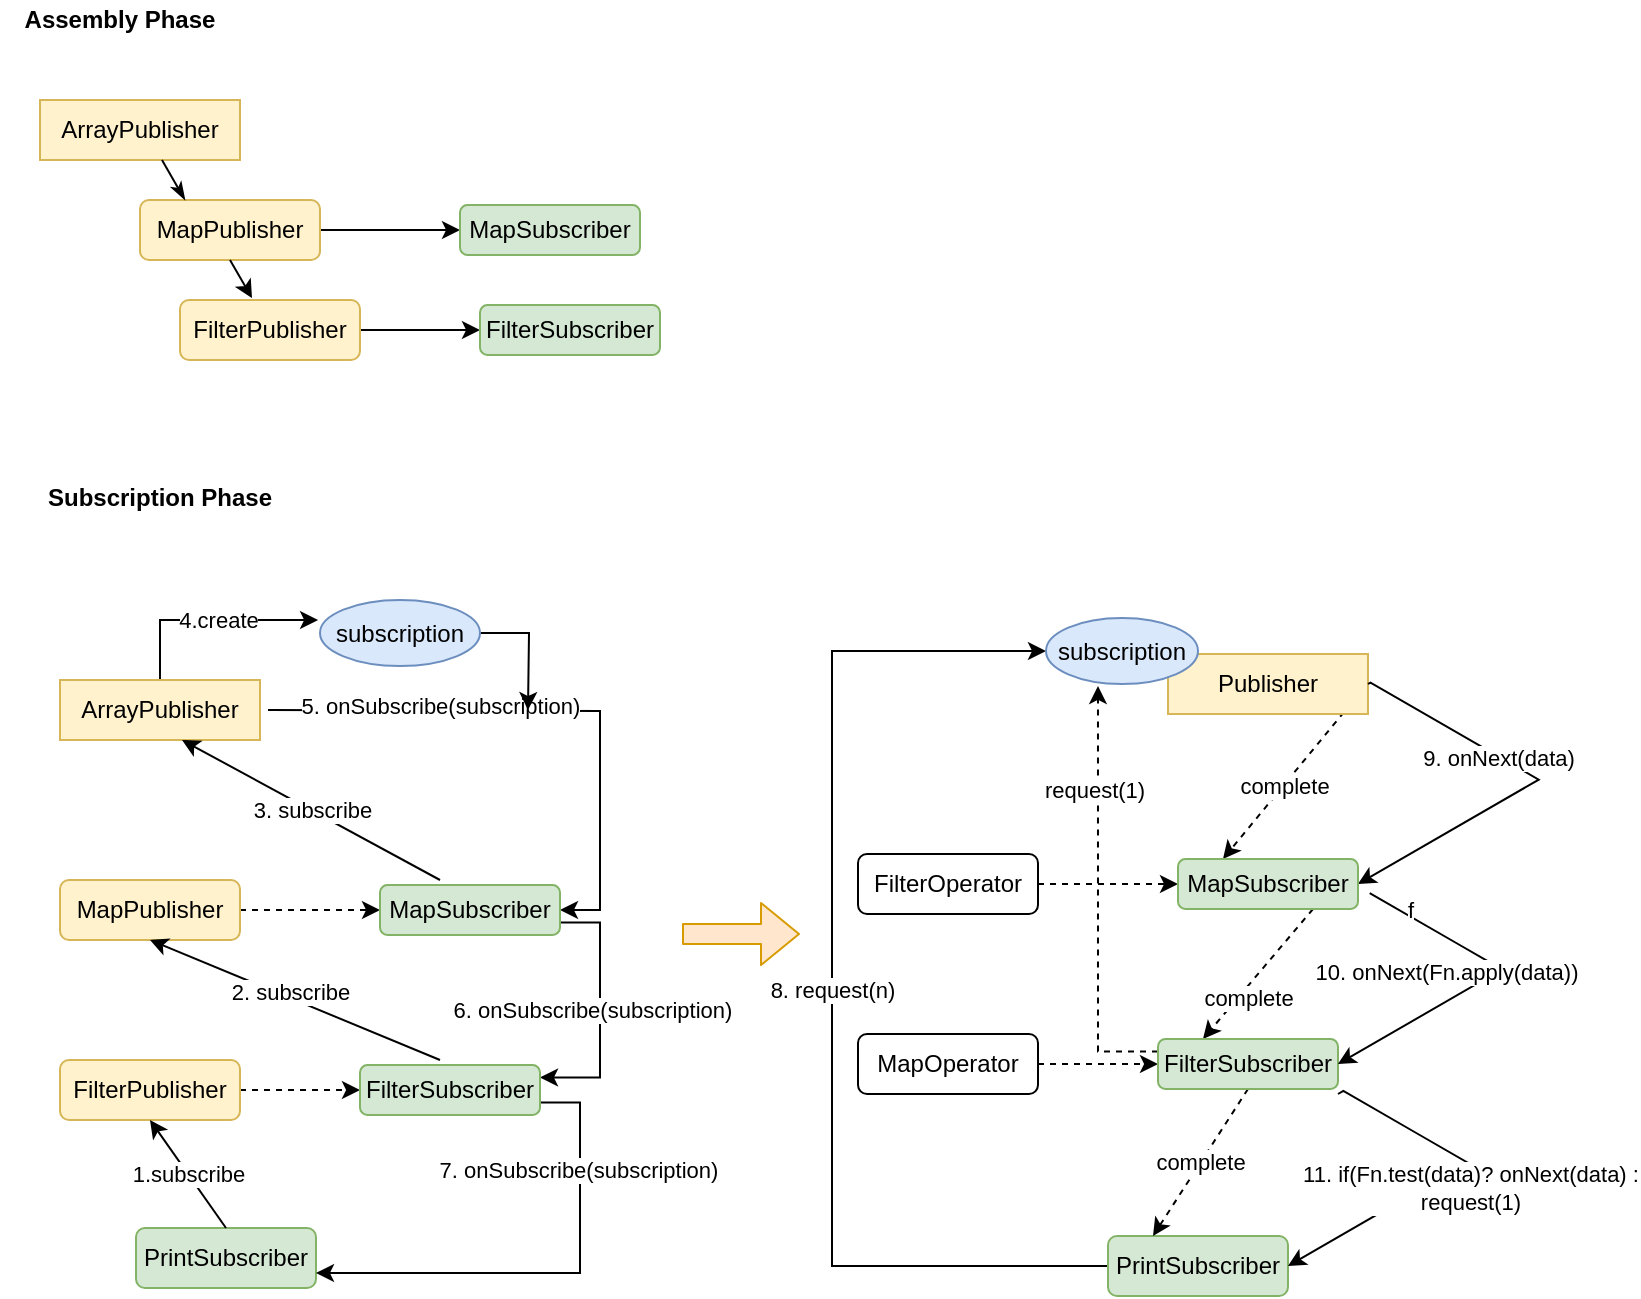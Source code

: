 <mxfile version="14.6.6" type="github">
  <diagram id="O7KetpVZyuUBMnmNfwvH" name="Page-1">
    <mxGraphModel dx="1426" dy="746" grid="0" gridSize="10" guides="1" tooltips="1" connect="1" arrows="1" fold="1" page="1" pageScale="1" pageWidth="850" pageHeight="1100" math="0" shadow="0">
      <root>
        <mxCell id="0" />
        <mxCell id="1" parent="0" />
        <mxCell id="1N5NkTNhpNjL_de0lVoe-1" value="ArrayPublisher" style="rounded=0;whiteSpace=wrap;html=1;fillColor=#fff2cc;strokeColor=#d6b656;" parent="1" vertex="1">
          <mxGeometry x="50" y="80" width="100" height="30" as="geometry" />
        </mxCell>
        <mxCell id="1N5NkTNhpNjL_de0lVoe-12" value="" style="edgeStyle=orthogonalEdgeStyle;rounded=0;orthogonalLoop=1;jettySize=auto;html=1;startArrow=none;startFill=0;endArrow=classic;endFill=1;" parent="1" source="1N5NkTNhpNjL_de0lVoe-2" target="1N5NkTNhpNjL_de0lVoe-11" edge="1">
          <mxGeometry relative="1" as="geometry" />
        </mxCell>
        <mxCell id="1N5NkTNhpNjL_de0lVoe-2" value="MapPublisher" style="rounded=1;whiteSpace=wrap;html=1;fillColor=#fff2cc;strokeColor=#d6b656;" parent="1" vertex="1">
          <mxGeometry x="100" y="130" width="90" height="30" as="geometry" />
        </mxCell>
        <mxCell id="1N5NkTNhpNjL_de0lVoe-16" value="" style="edgeStyle=orthogonalEdgeStyle;rounded=0;orthogonalLoop=1;jettySize=auto;html=1;startArrow=none;startFill=0;endArrow=classic;endFill=1;" parent="1" source="1N5NkTNhpNjL_de0lVoe-3" target="1N5NkTNhpNjL_de0lVoe-15" edge="1">
          <mxGeometry relative="1" as="geometry" />
        </mxCell>
        <mxCell id="1N5NkTNhpNjL_de0lVoe-3" value="FilterPublisher" style="rounded=1;whiteSpace=wrap;html=1;fillColor=#fff2cc;strokeColor=#d6b656;" parent="1" vertex="1">
          <mxGeometry x="120" y="180" width="90" height="30" as="geometry" />
        </mxCell>
        <mxCell id="1N5NkTNhpNjL_de0lVoe-5" value="" style="endArrow=classicThin;html=1;exitX=0.61;exitY=1;exitDx=0;exitDy=0;exitPerimeter=0;entryX=0.25;entryY=0;entryDx=0;entryDy=0;startArrow=none;startFill=0;endFill=1;" parent="1" source="1N5NkTNhpNjL_de0lVoe-1" target="1N5NkTNhpNjL_de0lVoe-2" edge="1">
          <mxGeometry width="50" height="50" relative="1" as="geometry">
            <mxPoint x="350" y="470" as="sourcePoint" />
            <mxPoint x="400" y="420" as="targetPoint" />
          </mxGeometry>
        </mxCell>
        <mxCell id="1N5NkTNhpNjL_de0lVoe-6" value="" style="endArrow=classic;html=1;exitX=0.5;exitY=1;exitDx=0;exitDy=0;entryX=0.4;entryY=-0.033;entryDx=0;entryDy=0;entryPerimeter=0;startArrow=none;startFill=0;endFill=1;" parent="1" source="1N5NkTNhpNjL_de0lVoe-2" target="1N5NkTNhpNjL_de0lVoe-3" edge="1">
          <mxGeometry width="50" height="50" relative="1" as="geometry">
            <mxPoint x="121" y="130" as="sourcePoint" />
            <mxPoint x="132.5" y="150" as="targetPoint" />
          </mxGeometry>
        </mxCell>
        <mxCell id="1N5NkTNhpNjL_de0lVoe-10" value="&lt;b&gt;Assembly Phase&lt;/b&gt;" style="text;html=1;strokeColor=none;fillColor=none;align=center;verticalAlign=middle;whiteSpace=wrap;rounded=0;" parent="1" vertex="1">
          <mxGeometry x="30" y="30" width="120" height="20" as="geometry" />
        </mxCell>
        <mxCell id="1N5NkTNhpNjL_de0lVoe-11" value="MapSubscriber" style="whiteSpace=wrap;html=1;rounded=1;fillColor=#d5e8d4;strokeColor=#82b366;" parent="1" vertex="1">
          <mxGeometry x="260" y="132.5" width="90" height="25" as="geometry" />
        </mxCell>
        <mxCell id="1N5NkTNhpNjL_de0lVoe-15" value="FilterSubscriber" style="whiteSpace=wrap;html=1;rounded=1;fillColor=#d5e8d4;strokeColor=#82b366;" parent="1" vertex="1">
          <mxGeometry x="270" y="182.5" width="90" height="25" as="geometry" />
        </mxCell>
        <mxCell id="9osMWXwz5_A65j6kG7-z-3" style="edgeStyle=orthogonalEdgeStyle;rounded=0;orthogonalLoop=1;jettySize=auto;html=1;entryX=1;entryY=0.5;entryDx=0;entryDy=0;" edge="1" parent="1" target="1N5NkTNhpNjL_de0lVoe-27">
          <mxGeometry relative="1" as="geometry">
            <mxPoint x="164" y="385" as="sourcePoint" />
            <mxPoint x="274" y="464" as="targetPoint" />
          </mxGeometry>
        </mxCell>
        <mxCell id="9osMWXwz5_A65j6kG7-z-7" value="5. onSubscribe(subscription)" style="edgeLabel;html=1;align=center;verticalAlign=middle;resizable=0;points=[];" vertex="1" connectable="0" parent="9osMWXwz5_A65j6kG7-z-3">
          <mxGeometry x="-0.608" y="2" relative="1" as="geometry">
            <mxPoint x="30" as="offset" />
          </mxGeometry>
        </mxCell>
        <mxCell id="9osMWXwz5_A65j6kG7-z-11" style="edgeStyle=orthogonalEdgeStyle;rounded=0;orthogonalLoop=1;jettySize=auto;html=1;exitX=0.5;exitY=0;exitDx=0;exitDy=0;entryX=-0.012;entryY=0.303;entryDx=0;entryDy=0;entryPerimeter=0;" edge="1" parent="1" source="1N5NkTNhpNjL_de0lVoe-17" target="9osMWXwz5_A65j6kG7-z-10">
          <mxGeometry relative="1" as="geometry" />
        </mxCell>
        <mxCell id="9osMWXwz5_A65j6kG7-z-12" value="4.create" style="edgeLabel;html=1;align=center;verticalAlign=middle;resizable=0;points=[];" vertex="1" connectable="0" parent="9osMWXwz5_A65j6kG7-z-11">
          <mxGeometry x="0.082" relative="1" as="geometry">
            <mxPoint as="offset" />
          </mxGeometry>
        </mxCell>
        <mxCell id="1N5NkTNhpNjL_de0lVoe-17" value="ArrayPublisher" style="rounded=0;whiteSpace=wrap;html=1;fillColor=#fff2cc;strokeColor=#d6b656;" parent="1" vertex="1">
          <mxGeometry x="60" y="370" width="100" height="30" as="geometry" />
        </mxCell>
        <mxCell id="1N5NkTNhpNjL_de0lVoe-18" value="" style="edgeStyle=orthogonalEdgeStyle;rounded=0;orthogonalLoop=1;jettySize=auto;html=1;startArrow=none;startFill=0;endArrow=classic;endFill=1;dashed=1;" parent="1" source="1N5NkTNhpNjL_de0lVoe-19" target="1N5NkTNhpNjL_de0lVoe-27" edge="1">
          <mxGeometry relative="1" as="geometry" />
        </mxCell>
        <mxCell id="1N5NkTNhpNjL_de0lVoe-19" value="MapPublisher" style="rounded=1;whiteSpace=wrap;html=1;fillColor=#fff2cc;strokeColor=#d6b656;" parent="1" vertex="1">
          <mxGeometry x="60" y="470" width="90" height="30" as="geometry" />
        </mxCell>
        <mxCell id="1N5NkTNhpNjL_de0lVoe-20" value="" style="edgeStyle=orthogonalEdgeStyle;rounded=0;orthogonalLoop=1;jettySize=auto;html=1;startArrow=none;startFill=0;endArrow=classic;endFill=1;dashed=1;" parent="1" source="1N5NkTNhpNjL_de0lVoe-21" target="1N5NkTNhpNjL_de0lVoe-28" edge="1">
          <mxGeometry relative="1" as="geometry" />
        </mxCell>
        <mxCell id="1N5NkTNhpNjL_de0lVoe-21" value="FilterPublisher" style="rounded=1;whiteSpace=wrap;html=1;fillColor=#fff2cc;strokeColor=#d6b656;" parent="1" vertex="1">
          <mxGeometry x="60" y="560" width="90" height="30" as="geometry" />
        </mxCell>
        <mxCell id="1N5NkTNhpNjL_de0lVoe-22" value="PrintSubscriber" style="rounded=1;whiteSpace=wrap;html=1;fillColor=#d5e8d4;strokeColor=#82b366;" parent="1" vertex="1">
          <mxGeometry x="98" y="644" width="90" height="30" as="geometry" />
        </mxCell>
        <mxCell id="1N5NkTNhpNjL_de0lVoe-23" value="3. subscribe" style="endArrow=none;html=1;exitX=0.61;exitY=1;exitDx=0;exitDy=0;exitPerimeter=0;startArrow=classic;startFill=1;endFill=0;" parent="1" source="1N5NkTNhpNjL_de0lVoe-17" edge="1">
          <mxGeometry width="50" height="50" relative="1" as="geometry">
            <mxPoint x="360" y="760" as="sourcePoint" />
            <mxPoint x="250" y="470" as="targetPoint" />
          </mxGeometry>
        </mxCell>
        <mxCell id="1N5NkTNhpNjL_de0lVoe-24" value="" style="endArrow=none;html=1;exitX=0.5;exitY=1;exitDx=0;exitDy=0;startArrow=classic;startFill=1;endFill=0;" parent="1" source="1N5NkTNhpNjL_de0lVoe-19" edge="1">
          <mxGeometry width="50" height="50" relative="1" as="geometry">
            <mxPoint x="51" y="430" as="sourcePoint" />
            <mxPoint x="250" y="560" as="targetPoint" />
          </mxGeometry>
        </mxCell>
        <mxCell id="9osMWXwz5_A65j6kG7-z-2" value="2. subscribe" style="edgeLabel;html=1;align=center;verticalAlign=middle;resizable=0;points=[];" vertex="1" connectable="0" parent="1N5NkTNhpNjL_de0lVoe-24">
          <mxGeometry x="-0.049" y="3" relative="1" as="geometry">
            <mxPoint as="offset" />
          </mxGeometry>
        </mxCell>
        <mxCell id="1N5NkTNhpNjL_de0lVoe-25" value="1.subscribe" style="endArrow=none;html=1;exitX=0.5;exitY=1;exitDx=0;exitDy=0;entryX=0.5;entryY=0;entryDx=0;entryDy=0;endFill=0;startArrow=classic;startFill=1;" parent="1" source="1N5NkTNhpNjL_de0lVoe-21" target="1N5NkTNhpNjL_de0lVoe-22" edge="1">
          <mxGeometry width="50" height="50" relative="1" as="geometry">
            <mxPoint x="85" y="522" as="sourcePoint" />
            <mxPoint x="96" y="541.01" as="targetPoint" />
          </mxGeometry>
        </mxCell>
        <mxCell id="1N5NkTNhpNjL_de0lVoe-26" value="Subscription Phase" style="text;html=1;strokeColor=none;fillColor=none;align=center;verticalAlign=middle;whiteSpace=wrap;rounded=0;fontStyle=1" parent="1" vertex="1">
          <mxGeometry x="50" y="269" width="120" height="20" as="geometry" />
        </mxCell>
        <mxCell id="9osMWXwz5_A65j6kG7-z-5" style="edgeStyle=orthogonalEdgeStyle;rounded=0;orthogonalLoop=1;jettySize=auto;html=1;exitX=1;exitY=0.75;exitDx=0;exitDy=0;entryX=1;entryY=0.25;entryDx=0;entryDy=0;" edge="1" parent="1" source="1N5NkTNhpNjL_de0lVoe-27" target="1N5NkTNhpNjL_de0lVoe-28">
          <mxGeometry relative="1" as="geometry" />
        </mxCell>
        <mxCell id="9osMWXwz5_A65j6kG7-z-8" value="6. onSubscribe(subscription)" style="edgeLabel;html=1;align=center;verticalAlign=middle;resizable=0;points=[];" vertex="1" connectable="0" parent="9osMWXwz5_A65j6kG7-z-5">
          <mxGeometry x="-0.001" y="-4" relative="1" as="geometry">
            <mxPoint as="offset" />
          </mxGeometry>
        </mxCell>
        <mxCell id="1N5NkTNhpNjL_de0lVoe-27" value="MapSubscriber" style="whiteSpace=wrap;html=1;rounded=1;fillColor=#d5e8d4;strokeColor=#82b366;" parent="1" vertex="1">
          <mxGeometry x="220" y="472.5" width="90" height="25" as="geometry" />
        </mxCell>
        <mxCell id="9osMWXwz5_A65j6kG7-z-6" style="edgeStyle=orthogonalEdgeStyle;rounded=0;orthogonalLoop=1;jettySize=auto;html=1;exitX=1;exitY=0.75;exitDx=0;exitDy=0;entryX=1;entryY=0.75;entryDx=0;entryDy=0;" edge="1" parent="1" source="1N5NkTNhpNjL_de0lVoe-28" target="1N5NkTNhpNjL_de0lVoe-22">
          <mxGeometry relative="1" as="geometry" />
        </mxCell>
        <mxCell id="9osMWXwz5_A65j6kG7-z-9" value="7. onSubscribe(subscription)" style="edgeLabel;html=1;align=center;verticalAlign=middle;resizable=0;points=[];" vertex="1" connectable="0" parent="9osMWXwz5_A65j6kG7-z-6">
          <mxGeometry x="-0.553" y="-1" relative="1" as="geometry">
            <mxPoint as="offset" />
          </mxGeometry>
        </mxCell>
        <mxCell id="1N5NkTNhpNjL_de0lVoe-28" value="FilterSubscriber" style="whiteSpace=wrap;html=1;rounded=1;fillColor=#d5e8d4;strokeColor=#82b366;" parent="1" vertex="1">
          <mxGeometry x="210" y="562.5" width="90" height="25" as="geometry" />
        </mxCell>
        <mxCell id="9osMWXwz5_A65j6kG7-z-20" value="complete" style="rounded=0;orthogonalLoop=1;jettySize=auto;html=1;exitX=0.88;exitY=0.967;exitDx=0;exitDy=0;dashed=1;exitPerimeter=0;entryX=0.25;entryY=0;entryDx=0;entryDy=0;" edge="1" parent="1" source="1N5NkTNhpNjL_de0lVoe-64" target="1N5NkTNhpNjL_de0lVoe-73">
          <mxGeometry relative="1" as="geometry" />
        </mxCell>
        <mxCell id="1N5NkTNhpNjL_de0lVoe-64" value="Publisher" style="rounded=0;whiteSpace=wrap;html=1;fillColor=#fff2cc;strokeColor=#d6b656;" parent="1" vertex="1">
          <mxGeometry x="614" y="357" width="100" height="30" as="geometry" />
        </mxCell>
        <mxCell id="1N5NkTNhpNjL_de0lVoe-65" value="" style="edgeStyle=orthogonalEdgeStyle;rounded=0;orthogonalLoop=1;jettySize=auto;html=1;startArrow=none;startFill=0;endArrow=classic;endFill=1;dashed=1;" parent="1" source="1N5NkTNhpNjL_de0lVoe-66" target="1N5NkTNhpNjL_de0lVoe-73" edge="1">
          <mxGeometry relative="1" as="geometry" />
        </mxCell>
        <mxCell id="1N5NkTNhpNjL_de0lVoe-66" value="FilterOperator" style="rounded=1;whiteSpace=wrap;html=1;" parent="1" vertex="1">
          <mxGeometry x="459" y="457" width="90" height="30" as="geometry" />
        </mxCell>
        <mxCell id="1N5NkTNhpNjL_de0lVoe-67" value="" style="edgeStyle=orthogonalEdgeStyle;rounded=0;orthogonalLoop=1;jettySize=auto;html=1;startArrow=none;startFill=0;endArrow=classic;endFill=1;dashed=1;" parent="1" source="1N5NkTNhpNjL_de0lVoe-68" target="1N5NkTNhpNjL_de0lVoe-74" edge="1">
          <mxGeometry relative="1" as="geometry" />
        </mxCell>
        <mxCell id="1N5NkTNhpNjL_de0lVoe-68" value="MapOperator" style="rounded=1;whiteSpace=wrap;html=1;" parent="1" vertex="1">
          <mxGeometry x="459" y="547" width="90" height="30" as="geometry" />
        </mxCell>
        <mxCell id="9osMWXwz5_A65j6kG7-z-15" value="8. request(n)" style="edgeStyle=orthogonalEdgeStyle;rounded=0;orthogonalLoop=1;jettySize=auto;html=1;exitX=0;exitY=0.5;exitDx=0;exitDy=0;entryX=0;entryY=0.5;entryDx=0;entryDy=0;" edge="1" parent="1" source="1N5NkTNhpNjL_de0lVoe-69" target="9osMWXwz5_A65j6kG7-z-14">
          <mxGeometry relative="1" as="geometry">
            <Array as="points">
              <mxPoint x="446" y="663" />
              <mxPoint x="446" y="356" />
            </Array>
          </mxGeometry>
        </mxCell>
        <mxCell id="1N5NkTNhpNjL_de0lVoe-69" value="PrintSubscriber" style="rounded=1;whiteSpace=wrap;html=1;fillColor=#d5e8d4;strokeColor=#82b366;" parent="1" vertex="1">
          <mxGeometry x="584" y="648" width="90" height="30" as="geometry" />
        </mxCell>
        <mxCell id="1N5NkTNhpNjL_de0lVoe-82" value="9. onNext(data)" style="edgeStyle=isometricEdgeStyle;rounded=0;orthogonalLoop=1;jettySize=auto;html=1;exitX=1;exitY=0.5;exitDx=0;exitDy=0;entryX=1;entryY=0.5;entryDx=0;entryDy=0;startArrow=classic;startFill=1;endArrow=none;endFill=0;" parent="1" source="1N5NkTNhpNjL_de0lVoe-73" target="1N5NkTNhpNjL_de0lVoe-64" edge="1">
          <mxGeometry x="0.255" relative="1" as="geometry">
            <Array as="points">
              <mxPoint x="791" y="415" />
              <mxPoint x="759" y="397" />
            </Array>
            <mxPoint y="1" as="offset" />
          </mxGeometry>
        </mxCell>
        <mxCell id="9osMWXwz5_A65j6kG7-z-21" value="complete" style="rounded=0;orthogonalLoop=1;jettySize=auto;html=1;exitX=0.75;exitY=1;exitDx=0;exitDy=0;entryX=0.25;entryY=0;entryDx=0;entryDy=0;dashed=1;" edge="1" parent="1" source="1N5NkTNhpNjL_de0lVoe-73" target="1N5NkTNhpNjL_de0lVoe-74">
          <mxGeometry x="0.291" y="4" relative="1" as="geometry">
            <mxPoint as="offset" />
          </mxGeometry>
        </mxCell>
        <mxCell id="1N5NkTNhpNjL_de0lVoe-73" value="MapSubscriber" style="whiteSpace=wrap;html=1;rounded=1;fillColor=#d5e8d4;strokeColor=#82b366;" parent="1" vertex="1">
          <mxGeometry x="619" y="459.5" width="90" height="25" as="geometry" />
        </mxCell>
        <mxCell id="9osMWXwz5_A65j6kG7-z-18" style="edgeStyle=orthogonalEdgeStyle;rounded=0;orthogonalLoop=1;jettySize=auto;html=1;exitX=0;exitY=0.25;exitDx=0;exitDy=0;entryX=0.342;entryY=1.03;entryDx=0;entryDy=0;entryPerimeter=0;dashed=1;" edge="1" parent="1" source="1N5NkTNhpNjL_de0lVoe-74" target="9osMWXwz5_A65j6kG7-z-14">
          <mxGeometry relative="1" as="geometry" />
        </mxCell>
        <mxCell id="9osMWXwz5_A65j6kG7-z-19" value="request(1)" style="edgeLabel;html=1;align=center;verticalAlign=middle;resizable=0;points=[];" vertex="1" connectable="0" parent="9osMWXwz5_A65j6kG7-z-18">
          <mxGeometry x="0.511" y="2" relative="1" as="geometry">
            <mxPoint as="offset" />
          </mxGeometry>
        </mxCell>
        <mxCell id="9osMWXwz5_A65j6kG7-z-22" value="complete" style="rounded=0;orthogonalLoop=1;jettySize=auto;html=1;exitX=0.5;exitY=1;exitDx=0;exitDy=0;entryX=0.25;entryY=0;entryDx=0;entryDy=0;dashed=1;" edge="1" parent="1" source="1N5NkTNhpNjL_de0lVoe-74" target="1N5NkTNhpNjL_de0lVoe-69">
          <mxGeometry relative="1" as="geometry" />
        </mxCell>
        <mxCell id="1N5NkTNhpNjL_de0lVoe-74" value="FilterSubscriber" style="whiteSpace=wrap;html=1;rounded=1;fillColor=#d5e8d4;strokeColor=#82b366;" parent="1" vertex="1">
          <mxGeometry x="609" y="549.5" width="90" height="25" as="geometry" />
        </mxCell>
        <mxCell id="1N5NkTNhpNjL_de0lVoe-75" value="" style="shape=flexArrow;endArrow=classic;html=1;fillColor=#ffe6cc;strokeColor=#d79b00;" parent="1" edge="1">
          <mxGeometry width="50" height="50" relative="1" as="geometry">
            <mxPoint x="371" y="497" as="sourcePoint" />
            <mxPoint x="430" y="497" as="targetPoint" />
          </mxGeometry>
        </mxCell>
        <mxCell id="1N5NkTNhpNjL_de0lVoe-83" value="10. onNext(Fn.apply(data))" style="edgeStyle=isometricEdgeStyle;rounded=0;orthogonalLoop=1;jettySize=auto;html=1;exitX=1;exitY=0.5;exitDx=0;exitDy=0;entryX=1;entryY=0.5;entryDx=0;entryDy=0;startArrow=classic;startFill=1;endArrow=none;endFill=0;" parent="1" source="1N5NkTNhpNjL_de0lVoe-74" edge="1">
          <mxGeometry x="-0.189" y="13" relative="1" as="geometry">
            <mxPoint x="709" y="577" as="sourcePoint" />
            <mxPoint x="714" y="477" as="targetPoint" />
            <Array as="points">
              <mxPoint x="759" y="502" />
            </Array>
            <mxPoint as="offset" />
          </mxGeometry>
        </mxCell>
        <mxCell id="9osMWXwz5_A65j6kG7-z-17" value="f" style="edgeLabel;html=1;align=center;verticalAlign=middle;resizable=0;points=[];" vertex="1" connectable="0" parent="1N5NkTNhpNjL_de0lVoe-83">
          <mxGeometry x="0.736" y="-3" relative="1" as="geometry">
            <mxPoint as="offset" />
          </mxGeometry>
        </mxCell>
        <mxCell id="1N5NkTNhpNjL_de0lVoe-84" value="11. if(Fn.test(data)? onNext(data) : &lt;br&gt;request(1)" style="edgeStyle=isometricEdgeStyle;rounded=0;orthogonalLoop=1;jettySize=auto;html=1;exitX=1;exitY=0.5;exitDx=0;exitDy=0;startArrow=classic;startFill=1;endArrow=none;endFill=0;" parent="1" source="1N5NkTNhpNjL_de0lVoe-69" edge="1">
          <mxGeometry x="0.103" y="-12" relative="1" as="geometry">
            <mxPoint x="679" y="657" as="sourcePoint" />
            <mxPoint x="699" y="577" as="targetPoint" />
            <Array as="points">
              <mxPoint x="739" y="597" />
            </Array>
            <mxPoint as="offset" />
          </mxGeometry>
        </mxCell>
        <mxCell id="9osMWXwz5_A65j6kG7-z-13" style="edgeStyle=orthogonalEdgeStyle;rounded=0;orthogonalLoop=1;jettySize=auto;html=1;exitX=1;exitY=0.5;exitDx=0;exitDy=0;" edge="1" parent="1" source="9osMWXwz5_A65j6kG7-z-10">
          <mxGeometry relative="1" as="geometry">
            <mxPoint x="294" y="385" as="targetPoint" />
          </mxGeometry>
        </mxCell>
        <mxCell id="9osMWXwz5_A65j6kG7-z-10" value="subscription" style="ellipse;whiteSpace=wrap;html=1;fillColor=#dae8fc;strokeColor=#6c8ebf;" vertex="1" parent="1">
          <mxGeometry x="190" y="330" width="80" height="33" as="geometry" />
        </mxCell>
        <mxCell id="9osMWXwz5_A65j6kG7-z-14" value="subscription" style="ellipse;whiteSpace=wrap;html=1;fillColor=#dae8fc;strokeColor=#6c8ebf;" vertex="1" parent="1">
          <mxGeometry x="553" y="339" width="76" height="33" as="geometry" />
        </mxCell>
      </root>
    </mxGraphModel>
  </diagram>
</mxfile>
